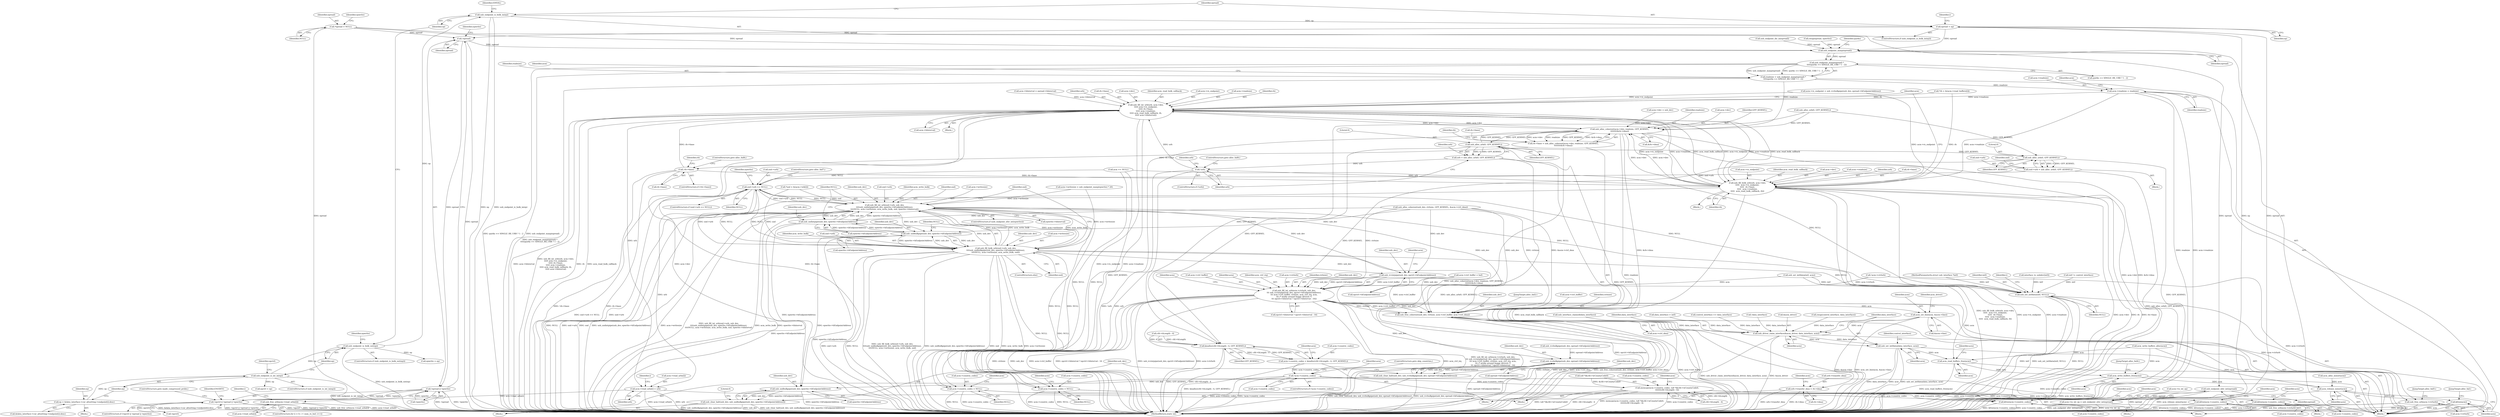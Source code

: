 digraph "0_linux_8835ba4a39cf53f705417b3b3a94eb067673f2c9@API" {
"1000665" [label="(Call,!epread)"];
"1000154" [label="(Call,*epread = NULL)"];
"1000653" [label="(Call,epread = ep)"];
"1000651" [label="(Call,usb_endpoint_is_bulk_in(ep))"];
"1000644" [label="(Call,usb_endpoint_is_bulk_out(ep))"];
"1000637" [label="(Call,usb_endpoint_is_int_in(ep))"];
"1000624" [label="(Call,ep = &data_interface->cur_altsetting->endpoint[i].desc)"];
"1000664" [label="(Call,!epread || !epwrite)"];
"1000661" [label="(Call,!epctrl || !epread || !epwrite)"];
"1000855" [label="(Call,usb_endpoint_maxp(epread))"];
"1000854" [label="(Call,usb_endpoint_maxp(epread) *\n\t\t\t\t(quirks == SINGLE_RX_URB ? 1 : 2))"];
"1000852" [label="(Call,readsize = usb_endpoint_maxp(epread) *\n\t\t\t\t(quirks == SINGLE_RX_URB ? 1 : 2))"];
"1000915" [label="(Call,acm->readsize = readsize)"];
"1001114" [label="(Call,usb_fill_int_urb(urb, acm->dev,\n\t\t\t\t\t acm->rx_endpoint,\n\t\t\t\t\t rb->base,\n\t\t\t\t\t acm->readsize,\n\t\t\t\t\t acm_read_bulk_callback, rb,\n\t\t\t\t\t acm->bInterval))"];
"1001062" [label="(Call,usb_alloc_coherent(acm->dev, readsize, GFP_KERNEL,\n\t\t\t\t\t\t\t\t&rb->dma))"];
"1001058" [label="(Call,rb->base = usb_alloc_coherent(acm->dev, readsize, GFP_KERNEL,\n\t\t\t\t\t\t\t\t&rb->dma))"];
"1001073" [label="(Call,!rb->base)"];
"1001135" [label="(Call,usb_fill_bulk_urb(urb, acm->dev,\n\t\t\t\t\t  acm->rx_endpoint,\n\t\t\t\t\t  rb->base,\n\t\t\t\t\t  acm->readsize,\n\t\t\t\t\t  acm_read_bulk_callback, rb))"];
"1001151" [label="(Call,acm->read_urbs[i] = urb)"];
"1001582" [label="(Call,usb_free_urb(acm->read_urbs[i]))"];
"1001090" [label="(Call,usb_alloc_urb(0, GFP_KERNEL))"];
"1001088" [label="(Call,urb = usb_alloc_urb(0, GFP_KERNEL))"];
"1001094" [label="(Call,!urb)"];
"1001187" [label="(Call,usb_alloc_urb(0, GFP_KERNEL))"];
"1001183" [label="(Call,snd->urb = usb_alloc_urb(0, GFP_KERNEL))"];
"1001191" [label="(Call,snd->urb == NULL)"];
"1001200" [label="(Call,usb_fill_int_urb(snd->urb, usb_dev,\n\t\t\t\tusb_sndintpipe(usb_dev, epwrite->bEndpointAddress),\n\t\t\t\tNULL, acm->writesize, acm_write_bulk, snd, epwrite->bInterval))"];
"1001205" [label="(Call,usb_sndintpipe(usb_dev, epwrite->bEndpointAddress))"];
"1001225" [label="(Call,usb_sndbulkpipe(usb_dev, epwrite->bEndpointAddress))"];
"1001220" [label="(Call,usb_fill_bulk_urb(snd->urb, usb_dev,\n\t\t\t\tusb_sndbulkpipe(usb_dev, epwrite->bEndpointAddress),\n\t\t\t\tNULL, acm->writesize, acm_write_bulk, snd))"];
"1001345" [label="(Call,acm->country_codes = NULL)"];
"1001538" [label="(Call,kfree(acm->country_codes))"];
"1001381" [label="(Call,acm->country_codes = NULL)"];
"1001398" [label="(Call,usb_rcvintpipe(usb_dev, epctrl->bEndpointAddress))"];
"1001393" [label="(Call,usb_fill_int_urb(acm->ctrlurb, usb_dev,\n\t\t\t usb_rcvintpipe(usb_dev, epctrl->bEndpointAddress),\n\t\t\t acm->ctrl_buffer, ctrlsize, acm_ctrl_irq, acm,\n\t\t\t /* works around buggy devices */\n\t\t\t epctrl->bInterval ? epctrl->bInterval : 16))"];
"1001455" [label="(Call,acm_set_line(acm, &acm->line))"];
"1001461" [label="(Call,usb_driver_claim_interface(&acm_driver, data_interface, acm))"];
"1001466" [label="(Call,usb_set_intfdata(data_interface, acm))"];
"1001588" [label="(Call,acm_read_buffers_free(acm))"];
"1001595" [label="(Call,acm_write_buffers_free(acm))"];
"1001608" [label="(Call,acm_release_minor(acm))"];
"1001610" [label="(Call,kfree(acm))"];
"1001500" [label="(Call,usb_rcvbulkpipe(usb_dev, epread->bEndpointAddress))"];
"1001498" [label="(Call,usb_clear_halt(usb_dev, usb_rcvbulkpipe(usb_dev, epread->bEndpointAddress)))"];
"1001507" [label="(Call,usb_sndbulkpipe(usb_dev, epwrite->bEndpointAddress))"];
"1001505" [label="(Call,usb_clear_halt(usb_dev, usb_sndbulkpipe(usb_dev, epwrite->bEndpointAddress)))"];
"1001590" [label="(Call,usb_free_urb(acm->ctrlurb))"];
"1001598" [label="(Call,usb_free_coherent(usb_dev, ctrlsize, acm->ctrl_buffer, acm->ctrl_dma))"];
"1001552" [label="(Call,usb_set_intfdata(intf, NULL))"];
"1001283" [label="(Call,kmalloc(cfd->bLength - 4, GFP_KERNEL))"];
"1001279" [label="(Call,acm->country_codes = kmalloc(cfd->bLength - 4, GFP_KERNEL))"];
"1001291" [label="(Call,!acm->country_codes)"];
"1001305" [label="(Call,memcpy(acm->country_codes, (u8 *)&cfd->wCountyCode0,\n\t\t\t\t\t\t\tcfd->bLength - 4))"];
"1001341" [label="(Call,kfree(acm->country_codes))"];
"1001377" [label="(Call,kfree(acm->country_codes))"];
"1001102" [label="(Call,urb->transfer_dma = rb->dma)"];
"1000964" [label="(Call,usb_endpoint_xfer_int(epread))"];
"1000960" [label="(Call,acm->is_int_ep = usb_endpoint_xfer_int(epread))"];
"1001091" [label="(Literal,0)"];
"1000624" [label="(Call,ep = &data_interface->cur_altsetting->endpoint[i].desc)"];
"1001340" [label="(Block,)"];
"1001290" [label="(ControlStructure,if (!acm->country_codes))"];
"1001505" [label="(Call,usb_clear_halt(usb_dev, usb_sndbulkpipe(usb_dev, epwrite->bEndpointAddress)))"];
"1000824" [label="(Call,acm == NULL)"];
"1001552" [label="(Call,usb_set_intfdata(intf, NULL))"];
"1001519" [label="(Block,)"];
"1001610" [label="(Call,kfree(acm))"];
"1001600" [label="(Identifier,ctrlsize)"];
"1001557" [label="(Identifier,i)"];
"1001278" [label="(Block,)"];
"1000156" [label="(Identifier,NULL)"];
"1000644" [label="(Call,usb_endpoint_is_bulk_out(ep))"];
"1001463" [label="(Identifier,acm_driver)"];
"1000673" [label="(ControlStructure,goto made_compressed_probe;)"];
"1000245" [label="(Call,!data_interface)"];
"1001292" [label="(Call,acm->country_codes)"];
"1000645" [label="(Identifier,ep)"];
"1000655" [label="(Identifier,ep)"];
"1000960" [label="(Call,acm->is_int_ep = usb_endpoint_xfer_int(epread))"];
"1001341" [label="(Call,kfree(acm->country_codes))"];
"1000915" [label="(Call,acm->readsize = readsize)"];
"1001197" [label="(ControlStructure,if (usb_endpoint_xfer_int(epwrite)))"];
"1001201" [label="(Call,snd->urb)"];
"1000639" [label="(Call,epctrl = ep)"];
"1001284" [label="(Call,cfd->bLength - 4)"];
"1001309" [label="(Call,(u8 *)&cfd->wCountyCode0)"];
"1001152" [label="(Call,acm->read_urbs[i])"];
"1000725" [label="(Call,usb_interface_claimed(data_interface))"];
"1001151" [label="(Call,acm->read_urbs[i] = urb)"];
"1001597" [label="(JumpTarget,alloc_fail4:)"];
"1001140" [label="(Call,acm->rx_endpoint)"];
"1000654" [label="(Identifier,epread)"];
"1001173" [label="(Block,)"];
"1001080" [label="(Identifier,rb)"];
"1000830" [label="(Call,acm_alloc_minor(acm))"];
"1001591" [label="(Call,acm->ctrlurb)"];
"1001604" [label="(Call,acm->ctrl_dma)"];
"1001129" [label="(Identifier,rb)"];
"1001291" [label="(Call,!acm->country_codes)"];
"1001298" [label="(Identifier,acm)"];
"1001381" [label="(Call,acm->country_codes = NULL)"];
"1001149" [label="(Identifier,acm_read_bulk_callback)"];
"1000625" [label="(Identifier,ep)"];
"1001388" [label="(Identifier,acm)"];
"1000154" [label="(Call,*epread = NULL)"];
"1001500" [label="(Call,usb_rcvbulkpipe(usb_dev, epread->bEndpointAddress))"];
"1001464" [label="(Identifier,data_interface)"];
"1001589" [label="(Identifier,acm)"];
"1000854" [label="(Call,usb_endpoint_maxp(epread) *\n\t\t\t\t(quirks == SINGLE_RX_URB ? 1 : 2))"];
"1000527" [label="(Call,data_interface = intf)"];
"1000576" [label="(Call,control_interface == data_interface)"];
"1001058" [label="(Call,rb->base = usb_alloc_coherent(acm->dev, readsize, GFP_KERNEL,\n\t\t\t\t\t\t\t\t&rb->dma))"];
"1001226" [label="(Identifier,usb_dev)"];
"1001385" [label="(Identifier,NULL)"];
"1001191" [label="(Call,snd->urb == NULL)"];
"1001404" [label="(Identifier,acm)"];
"1001106" [label="(Call,rb->dma)"];
"1001049" [label="(Call,*rb = &(acm->read_buffers[i]))"];
"1000666" [label="(Identifier,epread)"];
"1001134" [label="(Block,)"];
"1001582" [label="(Call,usb_free_urb(acm->read_urbs[i]))"];
"1001214" [label="(Identifier,acm_write_bulk)"];
"1001235" [label="(Identifier,snd)"];
"1000964" [label="(Call,usb_endpoint_xfer_int(epread))"];
"1001188" [label="(Literal,0)"];
"1000652" [label="(Identifier,ep)"];
"1000853" [label="(Identifier,readsize)"];
"1001224" [label="(Identifier,usb_dev)"];
"1001047" [label="(Block,)"];
"1001115" [label="(Identifier,urb)"];
"1001588" [label="(Call,acm_read_buffers_free(acm))"];
"1001581" [label="(Identifier,i)"];
"1001467" [label="(Identifier,data_interface)"];
"1001346" [label="(Call,acm->country_codes)"];
"1001400" [label="(Call,epctrl->bEndpointAddress)"];
"1001498" [label="(Call,usb_clear_halt(usb_dev, usb_rcvbulkpipe(usb_dev, epread->bEndpointAddress)))"];
"1001122" [label="(Call,rb->base)"];
"1001211" [label="(Call,acm->writesize)"];
"1001029" [label="(Call,usb_alloc_urb(0, GFP_KERNEL))"];
"1001398" [label="(Call,usb_rcvintpipe(usb_dev, epctrl->bEndpointAddress))"];
"1001095" [label="(Identifier,urb)"];
"1001116" [label="(Call,acm->dev)"];
"1001190" [label="(ControlStructure,if (snd->urb == NULL))"];
"1001196" [label="(ControlStructure,goto alloc_fail7;)"];
"1001342" [label="(Call,acm->country_codes)"];
"1001615" [label="(MethodReturn,static int)"];
"1001157" [label="(Identifier,urb)"];
"1001092" [label="(Identifier,GFP_KERNEL)"];
"1001409" [label="(Call,epctrl->bInterval ? epctrl->bInterval : 16)"];
"1001407" [label="(Identifier,acm_ctrl_irq)"];
"1001506" [label="(Identifier,usb_dev)"];
"1001220" [label="(Call,usb_fill_bulk_urb(snd->urb, usb_dev,\n\t\t\t\tusb_sndbulkpipe(usb_dev, epwrite->bEndpointAddress),\n\t\t\t\tNULL, acm->writesize, acm_write_bulk, snd))"];
"1001509" [label="(Call,epwrite->bEndpointAddress)"];
"1001219" [label="(ControlStructure,else)"];
"1001546" [label="(Identifier,acm)"];
"1000961" [label="(Call,acm->is_int_ep)"];
"1001462" [label="(Call,&acm_driver)"];
"1000621" [label="(Identifier,i)"];
"1001175" [label="(Call,*snd = &(acm->wb[i]))"];
"1000636" [label="(ControlStructure,if (usb_endpoint_is_int_in(ep)))"];
"1001210" [label="(Identifier,NULL)"];
"1000865" [label="(Identifier,acm)"];
"1001128" [label="(Identifier,acm_read_bulk_callback)"];
"1001137" [label="(Call,acm->dev)"];
"1001457" [label="(Call,&acm->line)"];
"1001583" [label="(Call,acm->read_urbs[i])"];
"1000647" [label="(Identifier,epwrite)"];
"1001377" [label="(Call,kfree(acm->country_codes))"];
"1000660" [label="(ControlStructure,if (!epctrl || !epread || !epwrite))"];
"1001184" [label="(Call,snd->urb)"];
"1001507" [label="(Call,usb_sndbulkpipe(usb_dev, epwrite->bEndpointAddress))"];
"1001599" [label="(Identifier,usb_dev)"];
"1000968" [label="(Identifier,acm)"];
"1000671" [label="(Identifier,ENODEV)"];
"1001187" [label="(Call,usb_alloc_urb(0, GFP_KERNEL))"];
"1001408" [label="(Identifier,acm)"];
"1001596" [label="(Identifier,acm)"];
"1001612" [label="(JumpTarget,alloc_fail:)"];
"1001119" [label="(Call,acm->rx_endpoint)"];
"1000916" [label="(Call,acm->readsize)"];
"1000164" [label="(Call,interface_to_usbdev(intf))"];
"1001014" [label="(Call,acm->ctrl_buffer = buf)"];
"1001077" [label="(ControlStructure,goto alloc_fail6;)"];
"1001295" [label="(ControlStructure,goto skip_countries;)"];
"1000715" [label="(Call,intf != control_interface)"];
"1001289" [label="(Identifier,GFP_KERNEL)"];
"1001193" [label="(Identifier,snd)"];
"1001068" [label="(Call,&rb->dma)"];
"1001397" [label="(Identifier,usb_dev)"];
"1001609" [label="(Identifier,acm)"];
"1000965" [label="(Identifier,epread)"];
"1001216" [label="(Call,epwrite->bInterval)"];
"1001204" [label="(Identifier,usb_dev)"];
"1001598" [label="(Call,usb_free_coherent(usb_dev, ctrlsize, acm->ctrl_buffer, acm->ctrl_dma))"];
"1001231" [label="(Call,acm->writesize)"];
"1000643" [label="(ControlStructure,if (usb_endpoint_is_bulk_out(ep)))"];
"1001466" [label="(Call,usb_set_intfdata(data_interface, acm))"];
"1001306" [label="(Call,acm->country_codes)"];
"1001059" [label="(Call,rb->base)"];
"1000662" [label="(Call,!epctrl)"];
"1001468" [label="(Identifier,acm)"];
"1000646" [label="(Call,epwrite = ep)"];
"1001607" [label="(JumpTarget,alloc_fail2:)"];
"1001239" [label="(Identifier,snd)"];
"1001199" [label="(Identifier,epwrite)"];
"1001283" [label="(Call,kmalloc(cfd->bLength - 4, GFP_KERNEL))"];
"1001089" [label="(Identifier,urb)"];
"1001554" [label="(Identifier,NULL)"];
"1001159" [label="(Identifier,i)"];
"1000667" [label="(Call,!epwrite)"];
"1001102" [label="(Call,urb->transfer_dma = rb->dma)"];
"1000651" [label="(Call,usb_endpoint_is_bulk_in(ep))"];
"1000659" [label="(Identifier,EINVAL)"];
"1001192" [label="(Call,snd->urb)"];
"1001207" [label="(Call,epwrite->bEndpointAddress)"];
"1000852" [label="(Call,readsize = usb_endpoint_maxp(epread) *\n\t\t\t\t(quirks == SINGLE_RX_URB ? 1 : 2))"];
"1000122" [label="(Block,)"];
"1000622" [label="(Block,)"];
"1001573" [label="(ControlStructure,for (i = 0; i < num_rx_buf; i++))"];
"1000798" [label="(Call,usb_endpoint_dir_in(epread))"];
"1001230" [label="(Identifier,NULL)"];
"1001021" [label="(Call,acm_write_buffers_alloc(acm))"];
"1000891" [label="(Call,acm->dev = usb_dev)"];
"1001420" [label="(Identifier,acm)"];
"1000668" [label="(Identifier,epwrite)"];
"1001538" [label="(Call,kfree(acm->country_codes))"];
"1001345" [label="(Call,acm->country_codes = NULL)"];
"1001200" [label="(Call,usb_fill_int_urb(snd->urb, usb_dev,\n\t\t\t\tusb_sndintpipe(usb_dev, epwrite->bEndpointAddress),\n\t\t\t\tNULL, acm->writesize, acm_write_bulk, snd, epwrite->bInterval))"];
"1001099" [label="(Identifier,urb)"];
"1000922" [label="(Identifier,acm)"];
"1000661" [label="(Call,!epctrl || !epread || !epwrite)"];
"1000159" [label="(Identifier,epwrite)"];
"1001195" [label="(Identifier,NULL)"];
"1001075" [label="(Identifier,rb)"];
"1001456" [label="(Identifier,acm)"];
"1001259" [label="(Call,usb_set_intfdata(intf, acm))"];
"1001383" [label="(Identifier,acm)"];
"1001382" [label="(Call,acm->country_codes)"];
"1001352" [label="(Identifier,acm)"];
"1000650" [label="(ControlStructure,if (usb_endpoint_is_bulk_in(ep)))"];
"1001206" [label="(Identifier,usb_dev)"];
"1000807" [label="(Call,swap(epread, epwrite))"];
"1001497" [label="(Block,)"];
"1001135" [label="(Call,usb_fill_bulk_urb(urb, acm->dev,\n\t\t\t\t\t  acm->rx_endpoint,\n\t\t\t\t\t  rb->base,\n\t\t\t\t\t  acm->readsize,\n\t\t\t\t\t  acm_read_bulk_callback, rb))"];
"1000855" [label="(Call,usb_endpoint_maxp(epread))"];
"1001146" [label="(Call,acm->readsize)"];
"1001461" [label="(Call,usb_driver_claim_interface(&acm_driver, data_interface, acm))"];
"1001225" [label="(Call,usb_sndbulkpipe(usb_dev, epwrite->bEndpointAddress))"];
"1001205" [label="(Call,usb_sndintpipe(usb_dev, epwrite->bEndpointAddress))"];
"1001399" [label="(Identifier,usb_dev)"];
"1001393" [label="(Call,usb_fill_int_urb(acm->ctrlurb, usb_dev,\n\t\t\t usb_rcvintpipe(usb_dev, epctrl->bEndpointAddress),\n\t\t\t acm->ctrl_buffer, ctrlsize, acm_ctrl_irq, acm,\n\t\t\t /* works around buggy devices */\n\t\t\t epctrl->bInterval ? epctrl->bInterval : 16))"];
"1001470" [label="(Identifier,control_interface)"];
"1001293" [label="(Identifier,acm)"];
"1001002" [label="(Call,usb_alloc_coherent(usb_dev, ctrlsize, GFP_KERNEL, &acm->ctrl_dma))"];
"1000626" [label="(Call,&data_interface->cur_altsetting->endpoint[i].desc)"];
"1001322" [label="(Identifier,acm)"];
"1001594" [label="(JumpTarget,alloc_fail5:)"];
"1001111" [label="(Identifier,acm)"];
"1000638" [label="(Identifier,ep)"];
"1001513" [label="(Literal,0)"];
"1000120" [label="(MethodParameterIn,struct usb_interface *intf)"];
"1001347" [label="(Identifier,acm)"];
"1000665" [label="(Call,!epread)"];
"1001595" [label="(Call,acm_write_buffers_free(acm))"];
"1001227" [label="(Call,epwrite->bEndpointAddress)"];
"1001315" [label="(Call,cfd->bLength - 4)"];
"1001403" [label="(Call,acm->ctrl_buffer)"];
"1001066" [label="(Identifier,readsize)"];
"1000653" [label="(Call,epread = ep)"];
"1001063" [label="(Call,acm->dev)"];
"1001234" [label="(Identifier,acm_write_bulk)"];
"1001183" [label="(Call,snd->urb = usb_alloc_urb(0, GFP_KERNEL))"];
"1001072" [label="(ControlStructure,if (!rb->base))"];
"1001096" [label="(ControlStructure,goto alloc_fail6;)"];
"1000868" [label="(Call,acm->writesize = usb_endpoint_maxp(epwrite) * 20)"];
"1001103" [label="(Call,urb->transfer_dma)"];
"1001125" [label="(Call,acm->readsize)"];
"1001154" [label="(Identifier,acm)"];
"1001033" [label="(Call,!acm->ctrlurb)"];
"1001394" [label="(Call,acm->ctrlurb)"];
"1001280" [label="(Call,acm->country_codes)"];
"1001130" [label="(Call,acm->bInterval)"];
"1000155" [label="(Identifier,epread)"];
"1001539" [label="(Call,acm->country_codes)"];
"1001189" [label="(Identifier,GFP_KERNEL)"];
"1001114" [label="(Call,usb_fill_int_urb(urb, acm->dev,\n\t\t\t\t\t acm->rx_endpoint,\n\t\t\t\t\t rb->base,\n\t\t\t\t\t acm->readsize,\n\t\t\t\t\t acm_read_bulk_callback, rb,\n\t\t\t\t\t acm->bInterval))"];
"1000664" [label="(Call,!epread || !epwrite)"];
"1001067" [label="(Identifier,GFP_KERNEL)"];
"1001406" [label="(Identifier,ctrlsize)"];
"1001590" [label="(Call,usb_free_urb(acm->ctrlurb))"];
"1000859" [label="(Identifier,quirks)"];
"1000955" [label="(Call,usb_rcvbulkpipe(usb_dev, epread->bEndpointAddress))"];
"1001279" [label="(Call,acm->country_codes = kmalloc(cfd->bLength - 4, GFP_KERNEL))"];
"1001378" [label="(Call,acm->country_codes)"];
"1001150" [label="(Identifier,rb)"];
"1001090" [label="(Call,usb_alloc_urb(0, GFP_KERNEL))"];
"1001215" [label="(Identifier,snd)"];
"1000857" [label="(Call,quirks == SINGLE_RX_URB ? 1 : 2)"];
"1001088" [label="(Call,urb = usb_alloc_urb(0, GFP_KERNEL))"];
"1001601" [label="(Call,acm->ctrl_buffer)"];
"1001592" [label="(Identifier,acm)"];
"1001094" [label="(Call,!urb)"];
"1001073" [label="(Call,!rb->base)"];
"1001465" [label="(Identifier,acm)"];
"1000951" [label="(Call,acm->rx_endpoint = usb_rcvbulkpipe(usb_dev, epread->bEndpointAddress))"];
"1001499" [label="(Identifier,usb_dev)"];
"1001508" [label="(Identifier,usb_dev)"];
"1001093" [label="(ControlStructure,if (!urb))"];
"1001136" [label="(Identifier,urb)"];
"1000637" [label="(Call,usb_endpoint_is_int_in(ep))"];
"1001113" [label="(Block,)"];
"1001143" [label="(Call,rb->base)"];
"1001305" [label="(Call,memcpy(acm->country_codes, (u8 *)&cfd->wCountyCode0,\n\t\t\t\t\t\t\tcfd->bLength - 4))"];
"1001062" [label="(Call,usb_alloc_coherent(acm->dev, readsize, GFP_KERNEL,\n\t\t\t\t\t\t\t\t&rb->dma))"];
"1000703" [label="(Call,swap(control_interface, data_interface))"];
"1001608" [label="(Call,acm_release_minor(acm))"];
"1001501" [label="(Identifier,usb_dev)"];
"1001369" [label="(Block,)"];
"1001611" [label="(Identifier,acm)"];
"1001553" [label="(Identifier,intf)"];
"1001455" [label="(Call,acm_set_line(acm, &acm->line))"];
"1000970" [label="(Call,acm->bInterval = epread->bInterval)"];
"1001074" [label="(Call,rb->base)"];
"1001502" [label="(Call,epread->bEndpointAddress)"];
"1000640" [label="(Identifier,epctrl)"];
"1001221" [label="(Call,snd->urb)"];
"1001349" [label="(Identifier,NULL)"];
"1000919" [label="(Identifier,readsize)"];
"1000856" [label="(Identifier,epread)"];
"1000665" -> "1000664"  [label="AST: "];
"1000665" -> "1000666"  [label="CFG: "];
"1000666" -> "1000665"  [label="AST: "];
"1000668" -> "1000665"  [label="CFG: "];
"1000664" -> "1000665"  [label="CFG: "];
"1000665" -> "1001615"  [label="DDG: epread"];
"1000665" -> "1000664"  [label="DDG: epread"];
"1000154" -> "1000665"  [label="DDG: epread"];
"1000653" -> "1000665"  [label="DDG: epread"];
"1000665" -> "1000855"  [label="DDG: epread"];
"1000154" -> "1000122"  [label="AST: "];
"1000154" -> "1000156"  [label="CFG: "];
"1000155" -> "1000154"  [label="AST: "];
"1000156" -> "1000154"  [label="AST: "];
"1000159" -> "1000154"  [label="CFG: "];
"1000154" -> "1001615"  [label="DDG: epread"];
"1000154" -> "1000855"  [label="DDG: epread"];
"1000653" -> "1000650"  [label="AST: "];
"1000653" -> "1000655"  [label="CFG: "];
"1000654" -> "1000653"  [label="AST: "];
"1000655" -> "1000653"  [label="AST: "];
"1000621" -> "1000653"  [label="CFG: "];
"1000653" -> "1001615"  [label="DDG: ep"];
"1000653" -> "1001615"  [label="DDG: epread"];
"1000651" -> "1000653"  [label="DDG: ep"];
"1000653" -> "1000855"  [label="DDG: epread"];
"1000651" -> "1000650"  [label="AST: "];
"1000651" -> "1000652"  [label="CFG: "];
"1000652" -> "1000651"  [label="AST: "];
"1000654" -> "1000651"  [label="CFG: "];
"1000659" -> "1000651"  [label="CFG: "];
"1000651" -> "1001615"  [label="DDG: usb_endpoint_is_bulk_in(ep)"];
"1000651" -> "1001615"  [label="DDG: ep"];
"1000644" -> "1000651"  [label="DDG: ep"];
"1000644" -> "1000643"  [label="AST: "];
"1000644" -> "1000645"  [label="CFG: "];
"1000645" -> "1000644"  [label="AST: "];
"1000647" -> "1000644"  [label="CFG: "];
"1000652" -> "1000644"  [label="CFG: "];
"1000644" -> "1001615"  [label="DDG: usb_endpoint_is_bulk_out(ep)"];
"1000637" -> "1000644"  [label="DDG: ep"];
"1000644" -> "1000646"  [label="DDG: ep"];
"1000637" -> "1000636"  [label="AST: "];
"1000637" -> "1000638"  [label="CFG: "];
"1000638" -> "1000637"  [label="AST: "];
"1000640" -> "1000637"  [label="CFG: "];
"1000645" -> "1000637"  [label="CFG: "];
"1000637" -> "1001615"  [label="DDG: usb_endpoint_is_int_in(ep)"];
"1000624" -> "1000637"  [label="DDG: ep"];
"1000637" -> "1000639"  [label="DDG: ep"];
"1000624" -> "1000622"  [label="AST: "];
"1000624" -> "1000626"  [label="CFG: "];
"1000625" -> "1000624"  [label="AST: "];
"1000626" -> "1000624"  [label="AST: "];
"1000638" -> "1000624"  [label="CFG: "];
"1000624" -> "1001615"  [label="DDG: &data_interface->cur_altsetting->endpoint[i].desc"];
"1000664" -> "1000661"  [label="AST: "];
"1000664" -> "1000667"  [label="CFG: "];
"1000667" -> "1000664"  [label="AST: "];
"1000661" -> "1000664"  [label="CFG: "];
"1000664" -> "1001615"  [label="DDG: !epread"];
"1000664" -> "1001615"  [label="DDG: !epwrite"];
"1000664" -> "1000661"  [label="DDG: !epread"];
"1000664" -> "1000661"  [label="DDG: !epwrite"];
"1000667" -> "1000664"  [label="DDG: epwrite"];
"1000661" -> "1000660"  [label="AST: "];
"1000661" -> "1000662"  [label="CFG: "];
"1000662" -> "1000661"  [label="AST: "];
"1000671" -> "1000661"  [label="CFG: "];
"1000673" -> "1000661"  [label="CFG: "];
"1000661" -> "1001615"  [label="DDG: !epread || !epwrite"];
"1000661" -> "1001615"  [label="DDG: !epctrl || !epread || !epwrite"];
"1000661" -> "1001615"  [label="DDG: !epctrl"];
"1000662" -> "1000661"  [label="DDG: epctrl"];
"1000855" -> "1000854"  [label="AST: "];
"1000855" -> "1000856"  [label="CFG: "];
"1000856" -> "1000855"  [label="AST: "];
"1000859" -> "1000855"  [label="CFG: "];
"1000855" -> "1000854"  [label="DDG: epread"];
"1000807" -> "1000855"  [label="DDG: epread"];
"1000798" -> "1000855"  [label="DDG: epread"];
"1000855" -> "1000964"  [label="DDG: epread"];
"1000854" -> "1000852"  [label="AST: "];
"1000854" -> "1000857"  [label="CFG: "];
"1000857" -> "1000854"  [label="AST: "];
"1000852" -> "1000854"  [label="CFG: "];
"1000854" -> "1001615"  [label="DDG: quirks == SINGLE_RX_URB ? 1 : 2"];
"1000854" -> "1001615"  [label="DDG: usb_endpoint_maxp(epread)"];
"1000854" -> "1000852"  [label="DDG: usb_endpoint_maxp(epread)"];
"1000854" -> "1000852"  [label="DDG: quirks == SINGLE_RX_URB ? 1 : 2"];
"1000852" -> "1000122"  [label="AST: "];
"1000853" -> "1000852"  [label="AST: "];
"1000865" -> "1000852"  [label="CFG: "];
"1000852" -> "1001615"  [label="DDG: usb_endpoint_maxp(epread) *\n\t\t\t\t(quirks == SINGLE_RX_URB ? 1 : 2)"];
"1000852" -> "1000915"  [label="DDG: readsize"];
"1000852" -> "1001062"  [label="DDG: readsize"];
"1000915" -> "1000122"  [label="AST: "];
"1000915" -> "1000919"  [label="CFG: "];
"1000916" -> "1000915"  [label="AST: "];
"1000919" -> "1000915"  [label="AST: "];
"1000922" -> "1000915"  [label="CFG: "];
"1000915" -> "1001615"  [label="DDG: readsize"];
"1000915" -> "1001615"  [label="DDG: acm->readsize"];
"1000915" -> "1001114"  [label="DDG: acm->readsize"];
"1000915" -> "1001135"  [label="DDG: acm->readsize"];
"1001114" -> "1001113"  [label="AST: "];
"1001114" -> "1001130"  [label="CFG: "];
"1001115" -> "1001114"  [label="AST: "];
"1001116" -> "1001114"  [label="AST: "];
"1001119" -> "1001114"  [label="AST: "];
"1001122" -> "1001114"  [label="AST: "];
"1001125" -> "1001114"  [label="AST: "];
"1001128" -> "1001114"  [label="AST: "];
"1001129" -> "1001114"  [label="AST: "];
"1001130" -> "1001114"  [label="AST: "];
"1001154" -> "1001114"  [label="CFG: "];
"1001114" -> "1001615"  [label="DDG: acm->bInterval"];
"1001114" -> "1001615"  [label="DDG: usb_fill_int_urb(urb, acm->dev,\n\t\t\t\t\t acm->rx_endpoint,\n\t\t\t\t\t rb->base,\n\t\t\t\t\t acm->readsize,\n\t\t\t\t\t acm_read_bulk_callback, rb,\n\t\t\t\t\t acm->bInterval)"];
"1001114" -> "1001615"  [label="DDG: rb"];
"1001114" -> "1001615"  [label="DDG: acm_read_bulk_callback"];
"1001114" -> "1001615"  [label="DDG: acm->dev"];
"1001114" -> "1001615"  [label="DDG: rb->base"];
"1001114" -> "1001615"  [label="DDG: acm->rx_endpoint"];
"1001114" -> "1001615"  [label="DDG: acm->readsize"];
"1001114" -> "1001062"  [label="DDG: acm->dev"];
"1001094" -> "1001114"  [label="DDG: urb"];
"1001062" -> "1001114"  [label="DDG: acm->dev"];
"1001135" -> "1001114"  [label="DDG: acm->rx_endpoint"];
"1001135" -> "1001114"  [label="DDG: acm->readsize"];
"1001135" -> "1001114"  [label="DDG: acm_read_bulk_callback"];
"1000951" -> "1001114"  [label="DDG: acm->rx_endpoint"];
"1001073" -> "1001114"  [label="DDG: rb->base"];
"1001049" -> "1001114"  [label="DDG: rb"];
"1000970" -> "1001114"  [label="DDG: acm->bInterval"];
"1001114" -> "1001135"  [label="DDG: acm->rx_endpoint"];
"1001114" -> "1001135"  [label="DDG: acm->readsize"];
"1001114" -> "1001135"  [label="DDG: acm_read_bulk_callback"];
"1001114" -> "1001151"  [label="DDG: urb"];
"1001062" -> "1001058"  [label="AST: "];
"1001062" -> "1001068"  [label="CFG: "];
"1001063" -> "1001062"  [label="AST: "];
"1001066" -> "1001062"  [label="AST: "];
"1001067" -> "1001062"  [label="AST: "];
"1001068" -> "1001062"  [label="AST: "];
"1001058" -> "1001062"  [label="CFG: "];
"1001062" -> "1001615"  [label="DDG: readsize"];
"1001062" -> "1001615"  [label="DDG: acm->dev"];
"1001062" -> "1001615"  [label="DDG: &rb->dma"];
"1001062" -> "1001615"  [label="DDG: GFP_KERNEL"];
"1001062" -> "1001058"  [label="DDG: acm->dev"];
"1001062" -> "1001058"  [label="DDG: readsize"];
"1001062" -> "1001058"  [label="DDG: GFP_KERNEL"];
"1001062" -> "1001058"  [label="DDG: &rb->dma"];
"1001135" -> "1001062"  [label="DDG: acm->dev"];
"1000891" -> "1001062"  [label="DDG: acm->dev"];
"1001090" -> "1001062"  [label="DDG: GFP_KERNEL"];
"1001029" -> "1001062"  [label="DDG: GFP_KERNEL"];
"1001062" -> "1001090"  [label="DDG: GFP_KERNEL"];
"1001062" -> "1001102"  [label="DDG: &rb->dma"];
"1001062" -> "1001135"  [label="DDG: acm->dev"];
"1001058" -> "1001047"  [label="AST: "];
"1001059" -> "1001058"  [label="AST: "];
"1001075" -> "1001058"  [label="CFG: "];
"1001058" -> "1001615"  [label="DDG: usb_alloc_coherent(acm->dev, readsize, GFP_KERNEL,\n\t\t\t\t\t\t\t\t&rb->dma)"];
"1001058" -> "1001073"  [label="DDG: rb->base"];
"1001073" -> "1001072"  [label="AST: "];
"1001073" -> "1001074"  [label="CFG: "];
"1001074" -> "1001073"  [label="AST: "];
"1001077" -> "1001073"  [label="CFG: "];
"1001080" -> "1001073"  [label="CFG: "];
"1001073" -> "1001615"  [label="DDG: rb->base"];
"1001073" -> "1001615"  [label="DDG: !rb->base"];
"1001073" -> "1001135"  [label="DDG: rb->base"];
"1001135" -> "1001134"  [label="AST: "];
"1001135" -> "1001150"  [label="CFG: "];
"1001136" -> "1001135"  [label="AST: "];
"1001137" -> "1001135"  [label="AST: "];
"1001140" -> "1001135"  [label="AST: "];
"1001143" -> "1001135"  [label="AST: "];
"1001146" -> "1001135"  [label="AST: "];
"1001149" -> "1001135"  [label="AST: "];
"1001150" -> "1001135"  [label="AST: "];
"1001154" -> "1001135"  [label="CFG: "];
"1001135" -> "1001615"  [label="DDG: usb_fill_bulk_urb(urb, acm->dev,\n\t\t\t\t\t  acm->rx_endpoint,\n\t\t\t\t\t  rb->base,\n\t\t\t\t\t  acm->readsize,\n\t\t\t\t\t  acm_read_bulk_callback, rb)"];
"1001135" -> "1001615"  [label="DDG: acm->rx_endpoint"];
"1001135" -> "1001615"  [label="DDG: acm->readsize"];
"1001135" -> "1001615"  [label="DDG: acm->dev"];
"1001135" -> "1001615"  [label="DDG: rb"];
"1001135" -> "1001615"  [label="DDG: rb->base"];
"1001135" -> "1001615"  [label="DDG: acm_read_bulk_callback"];
"1001094" -> "1001135"  [label="DDG: urb"];
"1000951" -> "1001135"  [label="DDG: acm->rx_endpoint"];
"1001049" -> "1001135"  [label="DDG: rb"];
"1001135" -> "1001151"  [label="DDG: urb"];
"1001151" -> "1001047"  [label="AST: "];
"1001151" -> "1001157"  [label="CFG: "];
"1001152" -> "1001151"  [label="AST: "];
"1001157" -> "1001151"  [label="AST: "];
"1001159" -> "1001151"  [label="CFG: "];
"1001151" -> "1001615"  [label="DDG: acm->read_urbs[i]"];
"1001151" -> "1001615"  [label="DDG: urb"];
"1001151" -> "1001582"  [label="DDG: acm->read_urbs[i]"];
"1001582" -> "1001573"  [label="AST: "];
"1001582" -> "1001583"  [label="CFG: "];
"1001583" -> "1001582"  [label="AST: "];
"1001581" -> "1001582"  [label="CFG: "];
"1001582" -> "1001615"  [label="DDG: usb_free_urb(acm->read_urbs[i])"];
"1001582" -> "1001615"  [label="DDG: acm->read_urbs[i]"];
"1001090" -> "1001088"  [label="AST: "];
"1001090" -> "1001092"  [label="CFG: "];
"1001091" -> "1001090"  [label="AST: "];
"1001092" -> "1001090"  [label="AST: "];
"1001088" -> "1001090"  [label="CFG: "];
"1001090" -> "1001615"  [label="DDG: GFP_KERNEL"];
"1001090" -> "1001088"  [label="DDG: 0"];
"1001090" -> "1001088"  [label="DDG: GFP_KERNEL"];
"1001090" -> "1001187"  [label="DDG: GFP_KERNEL"];
"1001090" -> "1001283"  [label="DDG: GFP_KERNEL"];
"1001088" -> "1001047"  [label="AST: "];
"1001089" -> "1001088"  [label="AST: "];
"1001095" -> "1001088"  [label="CFG: "];
"1001088" -> "1001615"  [label="DDG: usb_alloc_urb(0, GFP_KERNEL)"];
"1001088" -> "1001094"  [label="DDG: urb"];
"1001094" -> "1001093"  [label="AST: "];
"1001094" -> "1001095"  [label="CFG: "];
"1001095" -> "1001094"  [label="AST: "];
"1001096" -> "1001094"  [label="CFG: "];
"1001099" -> "1001094"  [label="CFG: "];
"1001094" -> "1001615"  [label="DDG: !urb"];
"1001094" -> "1001615"  [label="DDG: urb"];
"1001187" -> "1001183"  [label="AST: "];
"1001187" -> "1001189"  [label="CFG: "];
"1001188" -> "1001187"  [label="AST: "];
"1001189" -> "1001187"  [label="AST: "];
"1001183" -> "1001187"  [label="CFG: "];
"1001187" -> "1001615"  [label="DDG: GFP_KERNEL"];
"1001187" -> "1001183"  [label="DDG: 0"];
"1001187" -> "1001183"  [label="DDG: GFP_KERNEL"];
"1001029" -> "1001187"  [label="DDG: GFP_KERNEL"];
"1001187" -> "1001283"  [label="DDG: GFP_KERNEL"];
"1001183" -> "1001173"  [label="AST: "];
"1001184" -> "1001183"  [label="AST: "];
"1001193" -> "1001183"  [label="CFG: "];
"1001183" -> "1001615"  [label="DDG: usb_alloc_urb(0, GFP_KERNEL)"];
"1001183" -> "1001191"  [label="DDG: snd->urb"];
"1001191" -> "1001190"  [label="AST: "];
"1001191" -> "1001195"  [label="CFG: "];
"1001192" -> "1001191"  [label="AST: "];
"1001195" -> "1001191"  [label="AST: "];
"1001196" -> "1001191"  [label="CFG: "];
"1001199" -> "1001191"  [label="CFG: "];
"1001191" -> "1001615"  [label="DDG: snd->urb"];
"1001191" -> "1001615"  [label="DDG: snd->urb == NULL"];
"1001220" -> "1001191"  [label="DDG: NULL"];
"1000824" -> "1001191"  [label="DDG: NULL"];
"1001200" -> "1001191"  [label="DDG: NULL"];
"1001191" -> "1001200"  [label="DDG: snd->urb"];
"1001191" -> "1001200"  [label="DDG: NULL"];
"1001191" -> "1001220"  [label="DDG: snd->urb"];
"1001191" -> "1001220"  [label="DDG: NULL"];
"1001191" -> "1001552"  [label="DDG: NULL"];
"1001200" -> "1001197"  [label="AST: "];
"1001200" -> "1001216"  [label="CFG: "];
"1001201" -> "1001200"  [label="AST: "];
"1001204" -> "1001200"  [label="AST: "];
"1001205" -> "1001200"  [label="AST: "];
"1001210" -> "1001200"  [label="AST: "];
"1001211" -> "1001200"  [label="AST: "];
"1001214" -> "1001200"  [label="AST: "];
"1001215" -> "1001200"  [label="AST: "];
"1001216" -> "1001200"  [label="AST: "];
"1001239" -> "1001200"  [label="CFG: "];
"1001200" -> "1001615"  [label="DDG: snd"];
"1001200" -> "1001615"  [label="DDG: usb_sndintpipe(usb_dev, epwrite->bEndpointAddress)"];
"1001200" -> "1001615"  [label="DDG: acm->writesize"];
"1001200" -> "1001615"  [label="DDG: usb_fill_int_urb(snd->urb, usb_dev,\n\t\t\t\tusb_sndintpipe(usb_dev, epwrite->bEndpointAddress),\n\t\t\t\tNULL, acm->writesize, acm_write_bulk, snd, epwrite->bInterval)"];
"1001200" -> "1001615"  [label="DDG: acm_write_bulk"];
"1001200" -> "1001615"  [label="DDG: epwrite->bInterval"];
"1001200" -> "1001615"  [label="DDG: NULL"];
"1001200" -> "1001615"  [label="DDG: snd->urb"];
"1001205" -> "1001200"  [label="DDG: usb_dev"];
"1001205" -> "1001200"  [label="DDG: epwrite->bEndpointAddress"];
"1001200" -> "1001205"  [label="DDG: usb_dev"];
"1001220" -> "1001200"  [label="DDG: acm->writesize"];
"1001220" -> "1001200"  [label="DDG: acm_write_bulk"];
"1000868" -> "1001200"  [label="DDG: acm->writesize"];
"1001175" -> "1001200"  [label="DDG: snd"];
"1001200" -> "1001225"  [label="DDG: usb_dev"];
"1001200" -> "1001220"  [label="DDG: acm->writesize"];
"1001200" -> "1001220"  [label="DDG: acm_write_bulk"];
"1001200" -> "1001345"  [label="DDG: NULL"];
"1001200" -> "1001381"  [label="DDG: NULL"];
"1001200" -> "1001398"  [label="DDG: usb_dev"];
"1001200" -> "1001552"  [label="DDG: NULL"];
"1001200" -> "1001598"  [label="DDG: usb_dev"];
"1001205" -> "1001207"  [label="CFG: "];
"1001206" -> "1001205"  [label="AST: "];
"1001207" -> "1001205"  [label="AST: "];
"1001210" -> "1001205"  [label="CFG: "];
"1001205" -> "1001615"  [label="DDG: epwrite->bEndpointAddress"];
"1001002" -> "1001205"  [label="DDG: usb_dev"];
"1001220" -> "1001205"  [label="DDG: usb_dev"];
"1001225" -> "1001205"  [label="DDG: epwrite->bEndpointAddress"];
"1001205" -> "1001225"  [label="DDG: epwrite->bEndpointAddress"];
"1001205" -> "1001507"  [label="DDG: epwrite->bEndpointAddress"];
"1001225" -> "1001220"  [label="AST: "];
"1001225" -> "1001227"  [label="CFG: "];
"1001226" -> "1001225"  [label="AST: "];
"1001227" -> "1001225"  [label="AST: "];
"1001230" -> "1001225"  [label="CFG: "];
"1001225" -> "1001615"  [label="DDG: epwrite->bEndpointAddress"];
"1001225" -> "1001220"  [label="DDG: usb_dev"];
"1001225" -> "1001220"  [label="DDG: epwrite->bEndpointAddress"];
"1001002" -> "1001225"  [label="DDG: usb_dev"];
"1001220" -> "1001225"  [label="DDG: usb_dev"];
"1001225" -> "1001507"  [label="DDG: epwrite->bEndpointAddress"];
"1001220" -> "1001219"  [label="AST: "];
"1001220" -> "1001235"  [label="CFG: "];
"1001221" -> "1001220"  [label="AST: "];
"1001224" -> "1001220"  [label="AST: "];
"1001230" -> "1001220"  [label="AST: "];
"1001231" -> "1001220"  [label="AST: "];
"1001234" -> "1001220"  [label="AST: "];
"1001235" -> "1001220"  [label="AST: "];
"1001239" -> "1001220"  [label="CFG: "];
"1001220" -> "1001615"  [label="DDG: snd->urb"];
"1001220" -> "1001615"  [label="DDG: NULL"];
"1001220" -> "1001615"  [label="DDG: usb_fill_bulk_urb(snd->urb, usb_dev,\n\t\t\t\tusb_sndbulkpipe(usb_dev, epwrite->bEndpointAddress),\n\t\t\t\tNULL, acm->writesize, acm_write_bulk, snd)"];
"1001220" -> "1001615"  [label="DDG: usb_sndbulkpipe(usb_dev, epwrite->bEndpointAddress)"];
"1001220" -> "1001615"  [label="DDG: snd"];
"1001220" -> "1001615"  [label="DDG: acm_write_bulk"];
"1001220" -> "1001615"  [label="DDG: acm->writesize"];
"1000868" -> "1001220"  [label="DDG: acm->writesize"];
"1001175" -> "1001220"  [label="DDG: snd"];
"1001220" -> "1001345"  [label="DDG: NULL"];
"1001220" -> "1001381"  [label="DDG: NULL"];
"1001220" -> "1001398"  [label="DDG: usb_dev"];
"1001220" -> "1001552"  [label="DDG: NULL"];
"1001220" -> "1001598"  [label="DDG: usb_dev"];
"1001345" -> "1001340"  [label="AST: "];
"1001345" -> "1001349"  [label="CFG: "];
"1001346" -> "1001345"  [label="AST: "];
"1001349" -> "1001345"  [label="AST: "];
"1001352" -> "1001345"  [label="CFG: "];
"1001345" -> "1001615"  [label="DDG: NULL"];
"1001345" -> "1001615"  [label="DDG: acm->country_codes"];
"1000824" -> "1001345"  [label="DDG: NULL"];
"1001345" -> "1001538"  [label="DDG: acm->country_codes"];
"1001538" -> "1001519"  [label="AST: "];
"1001538" -> "1001539"  [label="CFG: "];
"1001539" -> "1001538"  [label="AST: "];
"1001546" -> "1001538"  [label="CFG: "];
"1001538" -> "1001615"  [label="DDG: kfree(acm->country_codes)"];
"1001538" -> "1001615"  [label="DDG: acm->country_codes"];
"1001381" -> "1001538"  [label="DDG: acm->country_codes"];
"1001291" -> "1001538"  [label="DDG: acm->country_codes"];
"1001305" -> "1001538"  [label="DDG: acm->country_codes"];
"1001381" -> "1001369"  [label="AST: "];
"1001381" -> "1001385"  [label="CFG: "];
"1001382" -> "1001381"  [label="AST: "];
"1001385" -> "1001381"  [label="AST: "];
"1001388" -> "1001381"  [label="CFG: "];
"1001381" -> "1001615"  [label="DDG: NULL"];
"1001381" -> "1001615"  [label="DDG: acm->country_codes"];
"1000824" -> "1001381"  [label="DDG: NULL"];
"1001398" -> "1001393"  [label="AST: "];
"1001398" -> "1001400"  [label="CFG: "];
"1001399" -> "1001398"  [label="AST: "];
"1001400" -> "1001398"  [label="AST: "];
"1001404" -> "1001398"  [label="CFG: "];
"1001398" -> "1001615"  [label="DDG: epctrl->bEndpointAddress"];
"1001398" -> "1001393"  [label="DDG: usb_dev"];
"1001398" -> "1001393"  [label="DDG: epctrl->bEndpointAddress"];
"1001002" -> "1001398"  [label="DDG: usb_dev"];
"1001393" -> "1000122"  [label="AST: "];
"1001393" -> "1001409"  [label="CFG: "];
"1001394" -> "1001393"  [label="AST: "];
"1001397" -> "1001393"  [label="AST: "];
"1001403" -> "1001393"  [label="AST: "];
"1001406" -> "1001393"  [label="AST: "];
"1001407" -> "1001393"  [label="AST: "];
"1001408" -> "1001393"  [label="AST: "];
"1001409" -> "1001393"  [label="AST: "];
"1001420" -> "1001393"  [label="CFG: "];
"1001393" -> "1001615"  [label="DDG: usb_fill_int_urb(acm->ctrlurb, usb_dev,\n\t\t\t usb_rcvintpipe(usb_dev, epctrl->bEndpointAddress),\n\t\t\t acm->ctrl_buffer, ctrlsize, acm_ctrl_irq, acm,\n\t\t\t /* works around buggy devices */\n\t\t\t epctrl->bInterval ? epctrl->bInterval : 16)"];
"1001393" -> "1001615"  [label="DDG: ctrlsize"];
"1001393" -> "1001615"  [label="DDG: usb_dev"];
"1001393" -> "1001615"  [label="DDG: acm->ctrl_buffer"];
"1001393" -> "1001615"  [label="DDG: epctrl->bInterval ? epctrl->bInterval : 16"];
"1001393" -> "1001615"  [label="DDG: usb_rcvintpipe(usb_dev, epctrl->bEndpointAddress)"];
"1001393" -> "1001615"  [label="DDG: acm->ctrlurb"];
"1001393" -> "1001615"  [label="DDG: acm_ctrl_irq"];
"1001033" -> "1001393"  [label="DDG: acm->ctrlurb"];
"1001014" -> "1001393"  [label="DDG: acm->ctrl_buffer"];
"1001002" -> "1001393"  [label="DDG: ctrlsize"];
"1001259" -> "1001393"  [label="DDG: acm"];
"1001393" -> "1001455"  [label="DDG: acm"];
"1001393" -> "1001500"  [label="DDG: usb_dev"];
"1001393" -> "1001590"  [label="DDG: acm->ctrlurb"];
"1001393" -> "1001598"  [label="DDG: usb_dev"];
"1001393" -> "1001598"  [label="DDG: ctrlsize"];
"1001393" -> "1001598"  [label="DDG: acm->ctrl_buffer"];
"1001455" -> "1000122"  [label="AST: "];
"1001455" -> "1001457"  [label="CFG: "];
"1001456" -> "1001455"  [label="AST: "];
"1001457" -> "1001455"  [label="AST: "];
"1001463" -> "1001455"  [label="CFG: "];
"1001455" -> "1001615"  [label="DDG: &acm->line"];
"1001455" -> "1001615"  [label="DDG: acm_set_line(acm, &acm->line)"];
"1001455" -> "1001461"  [label="DDG: acm"];
"1001461" -> "1000122"  [label="AST: "];
"1001461" -> "1001465"  [label="CFG: "];
"1001462" -> "1001461"  [label="AST: "];
"1001464" -> "1001461"  [label="AST: "];
"1001465" -> "1001461"  [label="AST: "];
"1001467" -> "1001461"  [label="CFG: "];
"1001461" -> "1001615"  [label="DDG: &acm_driver"];
"1001461" -> "1001615"  [label="DDG: usb_driver_claim_interface(&acm_driver, data_interface, acm)"];
"1000527" -> "1001461"  [label="DDG: data_interface"];
"1000725" -> "1001461"  [label="DDG: data_interface"];
"1000245" -> "1001461"  [label="DDG: data_interface"];
"1000576" -> "1001461"  [label="DDG: data_interface"];
"1000703" -> "1001461"  [label="DDG: data_interface"];
"1001461" -> "1001466"  [label="DDG: data_interface"];
"1001461" -> "1001466"  [label="DDG: acm"];
"1001466" -> "1000122"  [label="AST: "];
"1001466" -> "1001468"  [label="CFG: "];
"1001467" -> "1001466"  [label="AST: "];
"1001468" -> "1001466"  [label="AST: "];
"1001470" -> "1001466"  [label="CFG: "];
"1001466" -> "1001615"  [label="DDG: data_interface"];
"1001466" -> "1001615"  [label="DDG: acm"];
"1001466" -> "1001615"  [label="DDG: usb_set_intfdata(data_interface, acm)"];
"1001466" -> "1001588"  [label="DDG: acm"];
"1001588" -> "1000122"  [label="AST: "];
"1001588" -> "1001589"  [label="CFG: "];
"1001589" -> "1001588"  [label="AST: "];
"1001592" -> "1001588"  [label="CFG: "];
"1001588" -> "1001615"  [label="DDG: acm_read_buffers_free(acm)"];
"1001021" -> "1001588"  [label="DDG: acm"];
"1001259" -> "1001588"  [label="DDG: acm"];
"1001588" -> "1001595"  [label="DDG: acm"];
"1001595" -> "1000122"  [label="AST: "];
"1001595" -> "1001596"  [label="CFG: "];
"1001596" -> "1001595"  [label="AST: "];
"1001597" -> "1001595"  [label="CFG: "];
"1001595" -> "1001615"  [label="DDG: acm_write_buffers_free(acm)"];
"1001021" -> "1001595"  [label="DDG: acm"];
"1001595" -> "1001608"  [label="DDG: acm"];
"1001608" -> "1000122"  [label="AST: "];
"1001608" -> "1001609"  [label="CFG: "];
"1001609" -> "1001608"  [label="AST: "];
"1001611" -> "1001608"  [label="CFG: "];
"1001608" -> "1001615"  [label="DDG: acm_release_minor(acm)"];
"1001021" -> "1001608"  [label="DDG: acm"];
"1000830" -> "1001608"  [label="DDG: acm"];
"1001608" -> "1001610"  [label="DDG: acm"];
"1001610" -> "1000122"  [label="AST: "];
"1001610" -> "1001611"  [label="CFG: "];
"1001611" -> "1001610"  [label="AST: "];
"1001612" -> "1001610"  [label="CFG: "];
"1001610" -> "1001615"  [label="DDG: kfree(acm)"];
"1001610" -> "1001615"  [label="DDG: acm"];
"1001500" -> "1001498"  [label="AST: "];
"1001500" -> "1001502"  [label="CFG: "];
"1001501" -> "1001500"  [label="AST: "];
"1001502" -> "1001500"  [label="AST: "];
"1001498" -> "1001500"  [label="CFG: "];
"1001500" -> "1001615"  [label="DDG: epread->bEndpointAddress"];
"1001500" -> "1001498"  [label="DDG: usb_dev"];
"1001500" -> "1001498"  [label="DDG: epread->bEndpointAddress"];
"1000955" -> "1001500"  [label="DDG: epread->bEndpointAddress"];
"1001498" -> "1001497"  [label="AST: "];
"1001499" -> "1001498"  [label="AST: "];
"1001506" -> "1001498"  [label="CFG: "];
"1001498" -> "1001615"  [label="DDG: usb_rcvbulkpipe(usb_dev, epread->bEndpointAddress)"];
"1001498" -> "1001615"  [label="DDG: usb_clear_halt(usb_dev, usb_rcvbulkpipe(usb_dev, epread->bEndpointAddress))"];
"1001498" -> "1001507"  [label="DDG: usb_dev"];
"1001507" -> "1001505"  [label="AST: "];
"1001507" -> "1001509"  [label="CFG: "];
"1001508" -> "1001507"  [label="AST: "];
"1001509" -> "1001507"  [label="AST: "];
"1001505" -> "1001507"  [label="CFG: "];
"1001507" -> "1001615"  [label="DDG: epwrite->bEndpointAddress"];
"1001507" -> "1001505"  [label="DDG: usb_dev"];
"1001507" -> "1001505"  [label="DDG: epwrite->bEndpointAddress"];
"1001505" -> "1001497"  [label="AST: "];
"1001506" -> "1001505"  [label="AST: "];
"1001513" -> "1001505"  [label="CFG: "];
"1001505" -> "1001615"  [label="DDG: usb_dev"];
"1001505" -> "1001615"  [label="DDG: usb_clear_halt(usb_dev, usb_sndbulkpipe(usb_dev, epwrite->bEndpointAddress))"];
"1001505" -> "1001615"  [label="DDG: usb_sndbulkpipe(usb_dev, epwrite->bEndpointAddress)"];
"1001590" -> "1000122"  [label="AST: "];
"1001590" -> "1001591"  [label="CFG: "];
"1001591" -> "1001590"  [label="AST: "];
"1001594" -> "1001590"  [label="CFG: "];
"1001590" -> "1001615"  [label="DDG: acm->ctrlurb"];
"1001590" -> "1001615"  [label="DDG: usb_free_urb(acm->ctrlurb)"];
"1001033" -> "1001590"  [label="DDG: acm->ctrlurb"];
"1001598" -> "1000122"  [label="AST: "];
"1001598" -> "1001604"  [label="CFG: "];
"1001599" -> "1001598"  [label="AST: "];
"1001600" -> "1001598"  [label="AST: "];
"1001601" -> "1001598"  [label="AST: "];
"1001604" -> "1001598"  [label="AST: "];
"1001607" -> "1001598"  [label="CFG: "];
"1001598" -> "1001615"  [label="DDG: ctrlsize"];
"1001598" -> "1001615"  [label="DDG: usb_dev"];
"1001598" -> "1001615"  [label="DDG: acm->ctrl_dma"];
"1001598" -> "1001615"  [label="DDG: usb_free_coherent(usb_dev, ctrlsize, acm->ctrl_buffer, acm->ctrl_dma)"];
"1001598" -> "1001615"  [label="DDG: acm->ctrl_buffer"];
"1001002" -> "1001598"  [label="DDG: usb_dev"];
"1001002" -> "1001598"  [label="DDG: ctrlsize"];
"1001002" -> "1001598"  [label="DDG: &acm->ctrl_dma"];
"1001014" -> "1001598"  [label="DDG: acm->ctrl_buffer"];
"1001552" -> "1000122"  [label="AST: "];
"1001552" -> "1001554"  [label="CFG: "];
"1001553" -> "1001552"  [label="AST: "];
"1001554" -> "1001552"  [label="AST: "];
"1001557" -> "1001552"  [label="CFG: "];
"1001552" -> "1001615"  [label="DDG: NULL"];
"1001552" -> "1001615"  [label="DDG: intf"];
"1001552" -> "1001615"  [label="DDG: usb_set_intfdata(intf, NULL)"];
"1000715" -> "1001552"  [label="DDG: intf"];
"1001259" -> "1001552"  [label="DDG: intf"];
"1000164" -> "1001552"  [label="DDG: intf"];
"1000120" -> "1001552"  [label="DDG: intf"];
"1000824" -> "1001552"  [label="DDG: NULL"];
"1001283" -> "1001279"  [label="AST: "];
"1001283" -> "1001289"  [label="CFG: "];
"1001284" -> "1001283"  [label="AST: "];
"1001289" -> "1001283"  [label="AST: "];
"1001279" -> "1001283"  [label="CFG: "];
"1001283" -> "1001615"  [label="DDG: GFP_KERNEL"];
"1001283" -> "1001615"  [label="DDG: cfd->bLength - 4"];
"1001283" -> "1001279"  [label="DDG: cfd->bLength - 4"];
"1001283" -> "1001279"  [label="DDG: GFP_KERNEL"];
"1001284" -> "1001283"  [label="DDG: cfd->bLength"];
"1001284" -> "1001283"  [label="DDG: 4"];
"1001029" -> "1001283"  [label="DDG: GFP_KERNEL"];
"1001279" -> "1001278"  [label="AST: "];
"1001280" -> "1001279"  [label="AST: "];
"1001293" -> "1001279"  [label="CFG: "];
"1001279" -> "1001615"  [label="DDG: kmalloc(cfd->bLength - 4, GFP_KERNEL)"];
"1001279" -> "1001291"  [label="DDG: acm->country_codes"];
"1001291" -> "1001290"  [label="AST: "];
"1001291" -> "1001292"  [label="CFG: "];
"1001292" -> "1001291"  [label="AST: "];
"1001295" -> "1001291"  [label="CFG: "];
"1001298" -> "1001291"  [label="CFG: "];
"1001291" -> "1001615"  [label="DDG: acm->country_codes"];
"1001291" -> "1001615"  [label="DDG: !acm->country_codes"];
"1001291" -> "1001305"  [label="DDG: acm->country_codes"];
"1001305" -> "1001278"  [label="AST: "];
"1001305" -> "1001315"  [label="CFG: "];
"1001306" -> "1001305"  [label="AST: "];
"1001309" -> "1001305"  [label="AST: "];
"1001315" -> "1001305"  [label="AST: "];
"1001322" -> "1001305"  [label="CFG: "];
"1001305" -> "1001615"  [label="DDG: (u8 *)&cfd->wCountyCode0"];
"1001305" -> "1001615"  [label="DDG: cfd->bLength - 4"];
"1001305" -> "1001615"  [label="DDG: memcpy(acm->country_codes, (u8 *)&cfd->wCountyCode0,\n\t\t\t\t\t\t\tcfd->bLength - 4)"];
"1001305" -> "1001615"  [label="DDG: acm->country_codes"];
"1001309" -> "1001305"  [label="DDG: &cfd->wCountyCode0"];
"1001315" -> "1001305"  [label="DDG: cfd->bLength"];
"1001315" -> "1001305"  [label="DDG: 4"];
"1001305" -> "1001341"  [label="DDG: acm->country_codes"];
"1001305" -> "1001377"  [label="DDG: acm->country_codes"];
"1001341" -> "1001340"  [label="AST: "];
"1001341" -> "1001342"  [label="CFG: "];
"1001342" -> "1001341"  [label="AST: "];
"1001347" -> "1001341"  [label="CFG: "];
"1001341" -> "1001615"  [label="DDG: kfree(acm->country_codes)"];
"1001377" -> "1001369"  [label="AST: "];
"1001377" -> "1001378"  [label="CFG: "];
"1001378" -> "1001377"  [label="AST: "];
"1001383" -> "1001377"  [label="CFG: "];
"1001377" -> "1001615"  [label="DDG: kfree(acm->country_codes)"];
"1001102" -> "1001047"  [label="AST: "];
"1001102" -> "1001106"  [label="CFG: "];
"1001103" -> "1001102"  [label="AST: "];
"1001106" -> "1001102"  [label="AST: "];
"1001111" -> "1001102"  [label="CFG: "];
"1001102" -> "1001615"  [label="DDG: urb->transfer_dma"];
"1001102" -> "1001615"  [label="DDG: rb->dma"];
"1000964" -> "1000960"  [label="AST: "];
"1000964" -> "1000965"  [label="CFG: "];
"1000965" -> "1000964"  [label="AST: "];
"1000960" -> "1000964"  [label="CFG: "];
"1000964" -> "1001615"  [label="DDG: epread"];
"1000964" -> "1000960"  [label="DDG: epread"];
"1000960" -> "1000122"  [label="AST: "];
"1000961" -> "1000960"  [label="AST: "];
"1000968" -> "1000960"  [label="CFG: "];
"1000960" -> "1001615"  [label="DDG: usb_endpoint_xfer_int(epread)"];
"1000960" -> "1001615"  [label="DDG: acm->is_int_ep"];
}

